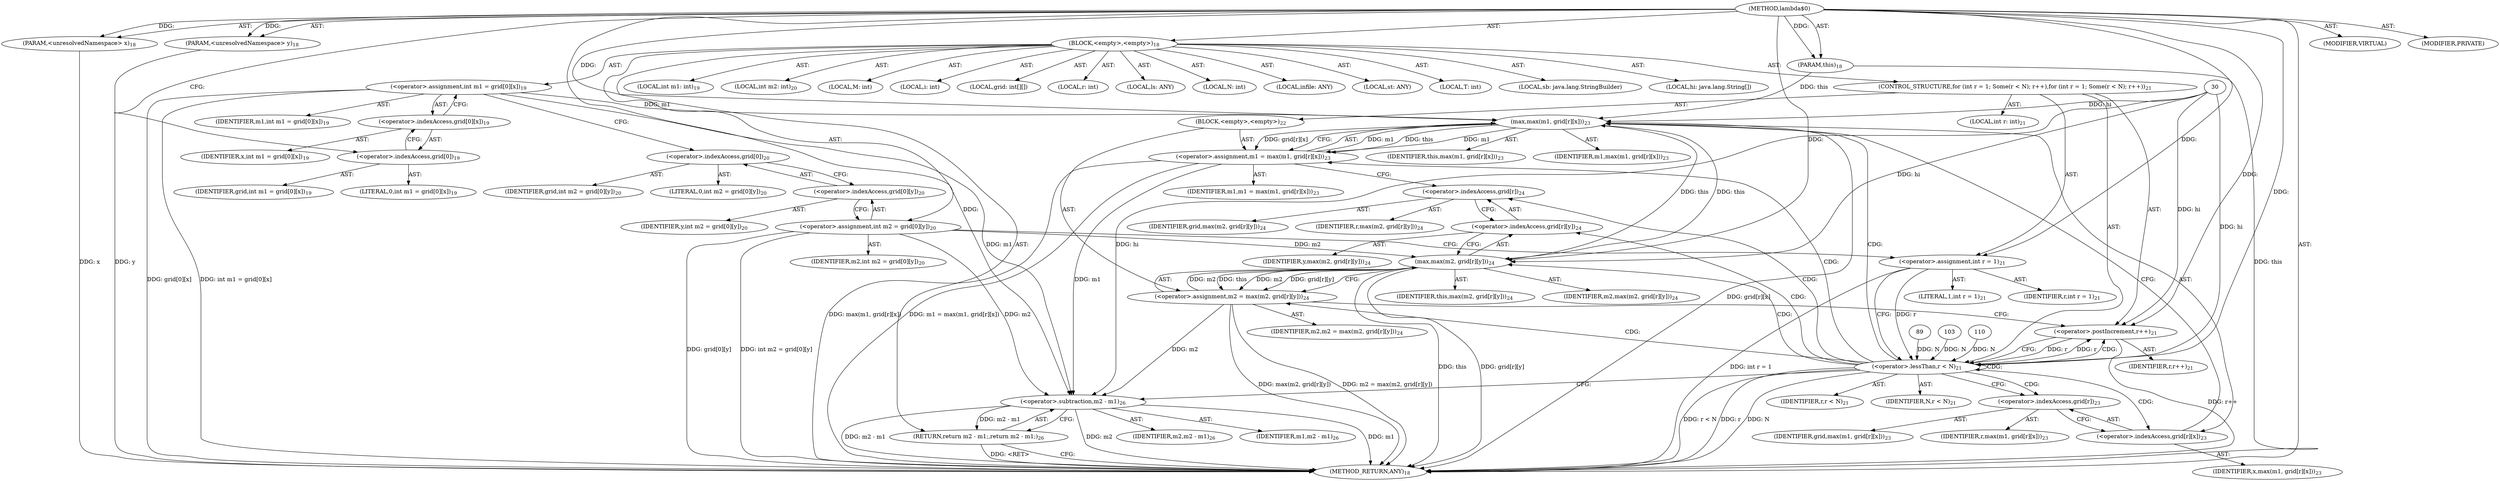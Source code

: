 digraph "lambda$0" {  
"436" [label = <(METHOD,lambda$0)> ]
"437" [label = <(PARAM,this)<SUB>18</SUB>> ]
"438" [label = <(PARAM,&lt;unresolvedNamespace&gt; x)<SUB>18</SUB>> ]
"439" [label = <(PARAM,&lt;unresolvedNamespace&gt; y)<SUB>18</SUB>> ]
"440" [label = <(BLOCK,&lt;empty&gt;,&lt;empty&gt;)<SUB>18</SUB>> ]
"441" [label = <(LOCAL,M: int)> ]
"442" [label = <(LOCAL,i: int)> ]
"443" [label = <(LOCAL,grid: int[][])> ]
"444" [label = <(LOCAL,r: int)> ]
"445" [label = <(LOCAL,ls: ANY)> ]
"446" [label = <(LOCAL,N: int)> ]
"447" [label = <(LOCAL,infile: ANY)> ]
"448" [label = <(LOCAL,st: ANY)> ]
"449" [label = <(LOCAL,T: int)> ]
"450" [label = <(LOCAL,sb: java.lang.StringBuilder)> ]
"451" [label = <(LOCAL,hi: java.lang.String[])> ]
"452" [label = <(LOCAL,int m1: int)<SUB>19</SUB>> ]
"453" [label = <(&lt;operator&gt;.assignment,int m1 = grid[0][x])<SUB>19</SUB>> ]
"454" [label = <(IDENTIFIER,m1,int m1 = grid[0][x])<SUB>19</SUB>> ]
"455" [label = <(&lt;operator&gt;.indexAccess,grid[0][x])<SUB>19</SUB>> ]
"456" [label = <(&lt;operator&gt;.indexAccess,grid[0])<SUB>19</SUB>> ]
"457" [label = <(IDENTIFIER,grid,int m1 = grid[0][x])<SUB>19</SUB>> ]
"458" [label = <(LITERAL,0,int m1 = grid[0][x])<SUB>19</SUB>> ]
"459" [label = <(IDENTIFIER,x,int m1 = grid[0][x])<SUB>19</SUB>> ]
"460" [label = <(LOCAL,int m2: int)<SUB>20</SUB>> ]
"461" [label = <(&lt;operator&gt;.assignment,int m2 = grid[0][y])<SUB>20</SUB>> ]
"462" [label = <(IDENTIFIER,m2,int m2 = grid[0][y])<SUB>20</SUB>> ]
"463" [label = <(&lt;operator&gt;.indexAccess,grid[0][y])<SUB>20</SUB>> ]
"464" [label = <(&lt;operator&gt;.indexAccess,grid[0])<SUB>20</SUB>> ]
"465" [label = <(IDENTIFIER,grid,int m2 = grid[0][y])<SUB>20</SUB>> ]
"466" [label = <(LITERAL,0,int m2 = grid[0][y])<SUB>20</SUB>> ]
"467" [label = <(IDENTIFIER,y,int m2 = grid[0][y])<SUB>20</SUB>> ]
"468" [label = <(CONTROL_STRUCTURE,for (int r = 1; Some(r &lt; N); r++),for (int r = 1; Some(r &lt; N); r++))<SUB>21</SUB>> ]
"469" [label = <(LOCAL,int r: int)<SUB>21</SUB>> ]
"470" [label = <(&lt;operator&gt;.assignment,int r = 1)<SUB>21</SUB>> ]
"471" [label = <(IDENTIFIER,r,int r = 1)<SUB>21</SUB>> ]
"472" [label = <(LITERAL,1,int r = 1)<SUB>21</SUB>> ]
"473" [label = <(&lt;operator&gt;.lessThan,r &lt; N)<SUB>21</SUB>> ]
"474" [label = <(IDENTIFIER,r,r &lt; N)<SUB>21</SUB>> ]
"475" [label = <(IDENTIFIER,N,r &lt; N)<SUB>21</SUB>> ]
"476" [label = <(&lt;operator&gt;.postIncrement,r++)<SUB>21</SUB>> ]
"477" [label = <(IDENTIFIER,r,r++)<SUB>21</SUB>> ]
"478" [label = <(BLOCK,&lt;empty&gt;,&lt;empty&gt;)<SUB>22</SUB>> ]
"479" [label = <(&lt;operator&gt;.assignment,m1 = max(m1, grid[r][x]))<SUB>23</SUB>> ]
"480" [label = <(IDENTIFIER,m1,m1 = max(m1, grid[r][x]))<SUB>23</SUB>> ]
"481" [label = <(max,max(m1, grid[r][x]))<SUB>23</SUB>> ]
"482" [label = <(IDENTIFIER,this,max(m1, grid[r][x]))<SUB>23</SUB>> ]
"483" [label = <(IDENTIFIER,m1,max(m1, grid[r][x]))<SUB>23</SUB>> ]
"484" [label = <(&lt;operator&gt;.indexAccess,grid[r][x])<SUB>23</SUB>> ]
"485" [label = <(&lt;operator&gt;.indexAccess,grid[r])<SUB>23</SUB>> ]
"486" [label = <(IDENTIFIER,grid,max(m1, grid[r][x]))<SUB>23</SUB>> ]
"487" [label = <(IDENTIFIER,r,max(m1, grid[r][x]))<SUB>23</SUB>> ]
"488" [label = <(IDENTIFIER,x,max(m1, grid[r][x]))<SUB>23</SUB>> ]
"489" [label = <(&lt;operator&gt;.assignment,m2 = max(m2, grid[r][y]))<SUB>24</SUB>> ]
"490" [label = <(IDENTIFIER,m2,m2 = max(m2, grid[r][y]))<SUB>24</SUB>> ]
"491" [label = <(max,max(m2, grid[r][y]))<SUB>24</SUB>> ]
"492" [label = <(IDENTIFIER,this,max(m2, grid[r][y]))<SUB>24</SUB>> ]
"493" [label = <(IDENTIFIER,m2,max(m2, grid[r][y]))<SUB>24</SUB>> ]
"494" [label = <(&lt;operator&gt;.indexAccess,grid[r][y])<SUB>24</SUB>> ]
"495" [label = <(&lt;operator&gt;.indexAccess,grid[r])<SUB>24</SUB>> ]
"496" [label = <(IDENTIFIER,grid,max(m2, grid[r][y]))<SUB>24</SUB>> ]
"497" [label = <(IDENTIFIER,r,max(m2, grid[r][y]))<SUB>24</SUB>> ]
"498" [label = <(IDENTIFIER,y,max(m2, grid[r][y]))<SUB>24</SUB>> ]
"499" [label = <(RETURN,return m2 - m1;,return m2 - m1;)<SUB>26</SUB>> ]
"500" [label = <(&lt;operator&gt;.subtraction,m2 - m1)<SUB>26</SUB>> ]
"501" [label = <(IDENTIFIER,m2,m2 - m1)<SUB>26</SUB>> ]
"502" [label = <(IDENTIFIER,m1,m2 - m1)<SUB>26</SUB>> ]
"503" [label = <(METHOD_RETURN,ANY)<SUB>18</SUB>> ]
"504" [label = <(MODIFIER,VIRTUAL)> ]
"505" [label = <(MODIFIER,PRIVATE)> ]
  "436" -> "437"  [ label = "AST: "] 
  "436" -> "438"  [ label = "AST: "] 
  "436" -> "439"  [ label = "AST: "] 
  "436" -> "440"  [ label = "AST: "] 
  "436" -> "503"  [ label = "AST: "] 
  "436" -> "504"  [ label = "AST: "] 
  "436" -> "505"  [ label = "AST: "] 
  "440" -> "441"  [ label = "AST: "] 
  "440" -> "442"  [ label = "AST: "] 
  "440" -> "443"  [ label = "AST: "] 
  "440" -> "444"  [ label = "AST: "] 
  "440" -> "445"  [ label = "AST: "] 
  "440" -> "446"  [ label = "AST: "] 
  "440" -> "447"  [ label = "AST: "] 
  "440" -> "448"  [ label = "AST: "] 
  "440" -> "449"  [ label = "AST: "] 
  "440" -> "450"  [ label = "AST: "] 
  "440" -> "451"  [ label = "AST: "] 
  "440" -> "452"  [ label = "AST: "] 
  "440" -> "453"  [ label = "AST: "] 
  "440" -> "460"  [ label = "AST: "] 
  "440" -> "461"  [ label = "AST: "] 
  "440" -> "468"  [ label = "AST: "] 
  "440" -> "499"  [ label = "AST: "] 
  "453" -> "454"  [ label = "AST: "] 
  "453" -> "455"  [ label = "AST: "] 
  "455" -> "456"  [ label = "AST: "] 
  "455" -> "459"  [ label = "AST: "] 
  "456" -> "457"  [ label = "AST: "] 
  "456" -> "458"  [ label = "AST: "] 
  "461" -> "462"  [ label = "AST: "] 
  "461" -> "463"  [ label = "AST: "] 
  "463" -> "464"  [ label = "AST: "] 
  "463" -> "467"  [ label = "AST: "] 
  "464" -> "465"  [ label = "AST: "] 
  "464" -> "466"  [ label = "AST: "] 
  "468" -> "469"  [ label = "AST: "] 
  "468" -> "470"  [ label = "AST: "] 
  "468" -> "473"  [ label = "AST: "] 
  "468" -> "476"  [ label = "AST: "] 
  "468" -> "478"  [ label = "AST: "] 
  "470" -> "471"  [ label = "AST: "] 
  "470" -> "472"  [ label = "AST: "] 
  "473" -> "474"  [ label = "AST: "] 
  "473" -> "475"  [ label = "AST: "] 
  "476" -> "477"  [ label = "AST: "] 
  "478" -> "479"  [ label = "AST: "] 
  "478" -> "489"  [ label = "AST: "] 
  "479" -> "480"  [ label = "AST: "] 
  "479" -> "481"  [ label = "AST: "] 
  "481" -> "482"  [ label = "AST: "] 
  "481" -> "483"  [ label = "AST: "] 
  "481" -> "484"  [ label = "AST: "] 
  "484" -> "485"  [ label = "AST: "] 
  "484" -> "488"  [ label = "AST: "] 
  "485" -> "486"  [ label = "AST: "] 
  "485" -> "487"  [ label = "AST: "] 
  "489" -> "490"  [ label = "AST: "] 
  "489" -> "491"  [ label = "AST: "] 
  "491" -> "492"  [ label = "AST: "] 
  "491" -> "493"  [ label = "AST: "] 
  "491" -> "494"  [ label = "AST: "] 
  "494" -> "495"  [ label = "AST: "] 
  "494" -> "498"  [ label = "AST: "] 
  "495" -> "496"  [ label = "AST: "] 
  "495" -> "497"  [ label = "AST: "] 
  "499" -> "500"  [ label = "AST: "] 
  "500" -> "501"  [ label = "AST: "] 
  "500" -> "502"  [ label = "AST: "] 
  "453" -> "464"  [ label = "CFG: "] 
  "461" -> "470"  [ label = "CFG: "] 
  "499" -> "503"  [ label = "CFG: "] 
  "455" -> "453"  [ label = "CFG: "] 
  "463" -> "461"  [ label = "CFG: "] 
  "470" -> "473"  [ label = "CFG: "] 
  "473" -> "485"  [ label = "CFG: "] 
  "473" -> "500"  [ label = "CFG: "] 
  "476" -> "473"  [ label = "CFG: "] 
  "500" -> "499"  [ label = "CFG: "] 
  "456" -> "455"  [ label = "CFG: "] 
  "464" -> "463"  [ label = "CFG: "] 
  "479" -> "495"  [ label = "CFG: "] 
  "489" -> "476"  [ label = "CFG: "] 
  "481" -> "479"  [ label = "CFG: "] 
  "491" -> "489"  [ label = "CFG: "] 
  "484" -> "481"  [ label = "CFG: "] 
  "494" -> "491"  [ label = "CFG: "] 
  "485" -> "484"  [ label = "CFG: "] 
  "495" -> "494"  [ label = "CFG: "] 
  "436" -> "456"  [ label = "CFG: "] 
  "499" -> "503"  [ label = "DDG: &lt;RET&gt;"] 
  "437" -> "503"  [ label = "DDG: this"] 
  "438" -> "503"  [ label = "DDG: x"] 
  "439" -> "503"  [ label = "DDG: y"] 
  "453" -> "503"  [ label = "DDG: grid[0][x]"] 
  "453" -> "503"  [ label = "DDG: int m1 = grid[0][x]"] 
  "461" -> "503"  [ label = "DDG: grid[0][y]"] 
  "461" -> "503"  [ label = "DDG: int m2 = grid[0][y]"] 
  "470" -> "503"  [ label = "DDG: int r = 1"] 
  "473" -> "503"  [ label = "DDG: r"] 
  "473" -> "503"  [ label = "DDG: N"] 
  "473" -> "503"  [ label = "DDG: r &lt; N"] 
  "500" -> "503"  [ label = "DDG: m2"] 
  "500" -> "503"  [ label = "DDG: m1"] 
  "500" -> "503"  [ label = "DDG: m2 - m1"] 
  "481" -> "503"  [ label = "DDG: grid[r][x]"] 
  "479" -> "503"  [ label = "DDG: max(m1, grid[r][x])"] 
  "479" -> "503"  [ label = "DDG: m1 = max(m1, grid[r][x])"] 
  "491" -> "503"  [ label = "DDG: this"] 
  "491" -> "503"  [ label = "DDG: grid[r][y]"] 
  "489" -> "503"  [ label = "DDG: max(m2, grid[r][y])"] 
  "489" -> "503"  [ label = "DDG: m2 = max(m2, grid[r][y])"] 
  "476" -> "503"  [ label = "DDG: r++"] 
  "436" -> "437"  [ label = "DDG: "] 
  "436" -> "438"  [ label = "DDG: "] 
  "436" -> "439"  [ label = "DDG: "] 
  "500" -> "499"  [ label = "DDG: m2 - m1"] 
  "436" -> "470"  [ label = "DDG: "] 
  "30" -> "473"  [ label = "DDG: hi"] 
  "470" -> "473"  [ label = "DDG: r"] 
  "476" -> "473"  [ label = "DDG: r"] 
  "436" -> "473"  [ label = "DDG: "] 
  "89" -> "473"  [ label = "DDG: N"] 
  "103" -> "473"  [ label = "DDG: N"] 
  "110" -> "473"  [ label = "DDG: N"] 
  "30" -> "476"  [ label = "DDG: hi"] 
  "473" -> "476"  [ label = "DDG: r"] 
  "436" -> "476"  [ label = "DDG: "] 
  "481" -> "479"  [ label = "DDG: this"] 
  "481" -> "479"  [ label = "DDG: m1"] 
  "481" -> "479"  [ label = "DDG: grid[r][x]"] 
  "491" -> "489"  [ label = "DDG: this"] 
  "491" -> "489"  [ label = "DDG: m2"] 
  "491" -> "489"  [ label = "DDG: grid[r][y]"] 
  "30" -> "500"  [ label = "DDG: hi"] 
  "461" -> "500"  [ label = "DDG: m2"] 
  "489" -> "500"  [ label = "DDG: m2"] 
  "436" -> "500"  [ label = "DDG: "] 
  "453" -> "500"  [ label = "DDG: m1"] 
  "479" -> "500"  [ label = "DDG: m1"] 
  "30" -> "481"  [ label = "DDG: hi"] 
  "437" -> "481"  [ label = "DDG: this"] 
  "491" -> "481"  [ label = "DDG: this"] 
  "436" -> "481"  [ label = "DDG: "] 
  "453" -> "481"  [ label = "DDG: m1"] 
  "479" -> "481"  [ label = "DDG: m1"] 
  "30" -> "491"  [ label = "DDG: hi"] 
  "481" -> "491"  [ label = "DDG: this"] 
  "436" -> "491"  [ label = "DDG: "] 
  "461" -> "491"  [ label = "DDG: m2"] 
  "489" -> "491"  [ label = "DDG: m2"] 
  "473" -> "479"  [ label = "CDG: "] 
  "473" -> "494"  [ label = "CDG: "] 
  "473" -> "481"  [ label = "CDG: "] 
  "473" -> "495"  [ label = "CDG: "] 
  "473" -> "489"  [ label = "CDG: "] 
  "473" -> "484"  [ label = "CDG: "] 
  "473" -> "476"  [ label = "CDG: "] 
  "473" -> "491"  [ label = "CDG: "] 
  "473" -> "485"  [ label = "CDG: "] 
  "473" -> "473"  [ label = "CDG: "] 
}
